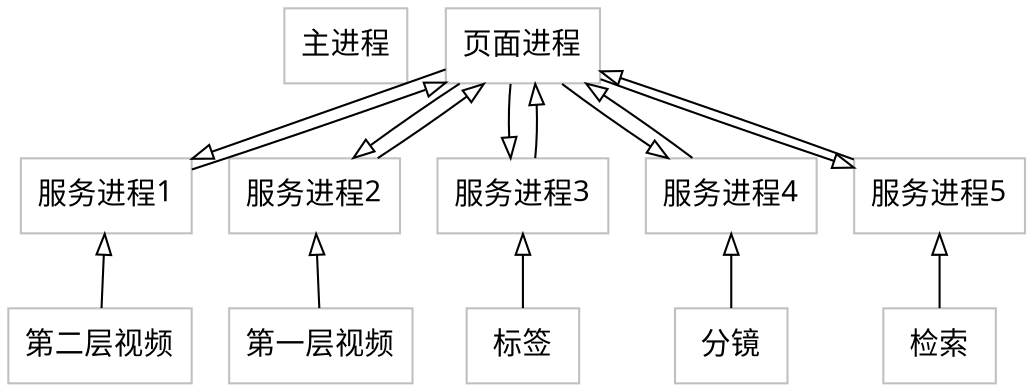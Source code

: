 
digraph construct {

  //node [color=gray,shape=box,fontname="Source Code Variable ExtraLight Italic"];
  node [color=gray,shape=box,fontname="优设好身体"];
  edge [arrowhead = "empty" fontname="Source Code Variable ExtraLight Italic"]
  //edge [arrowhead = "empty" fontname="Consolas"]

  主进程
  页面进程
  服务进程1
  服务进程2
  服务进程3
  服务进程4
  //{rank = same;主进程 页面进程}
  {rank = same;服务进程1 服务进程2 服务进程3 服务进程4 服务进程5}
  //主进程 -> {页面进程 服务进程1 服务进程2 服务进程3 服务进程4 服务进程5} []
  {服务进程1 服务进程2 服务进程3 服务进程4 服务进程5} -> 页面进程
  页面进程 -> {服务进程1 服务进程2 服务进程3 服务进程4 服务进程5}

  第二层视频 -> 服务进程1
  第一层视频 -> 服务进程2
  标签-> 服务进程3
  分镜 -> 服务进程4
  检索 -> 服务进程5
  {rank = max;第二层视频  第一层视频  检索 标签 分镜}
}
